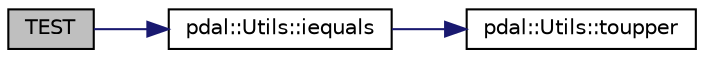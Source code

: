 digraph "TEST"
{
  edge [fontname="Helvetica",fontsize="10",labelfontname="Helvetica",labelfontsize="10"];
  node [fontname="Helvetica",fontsize="10",shape=record];
  rankdir="LR";
  Node1 [label="TEST",height=0.2,width=0.4,color="black", fillcolor="grey75", style="filled", fontcolor="black"];
  Node1 -> Node2 [color="midnightblue",fontsize="10",style="solid",fontname="Helvetica"];
  Node2 [label="pdal::Utils::iequals",height=0.2,width=0.4,color="black", fillcolor="white", style="filled",URL="$namespacepdal_1_1Utils.html#acb34cb790a22dbce1a05582ba4917566"];
  Node2 -> Node3 [color="midnightblue",fontsize="10",style="solid",fontname="Helvetica"];
  Node3 [label="pdal::Utils::toupper",height=0.2,width=0.4,color="black", fillcolor="white", style="filled",URL="$namespacepdal_1_1Utils.html#a28e3e2faff94b20f9908e77bc54ed983"];
}
